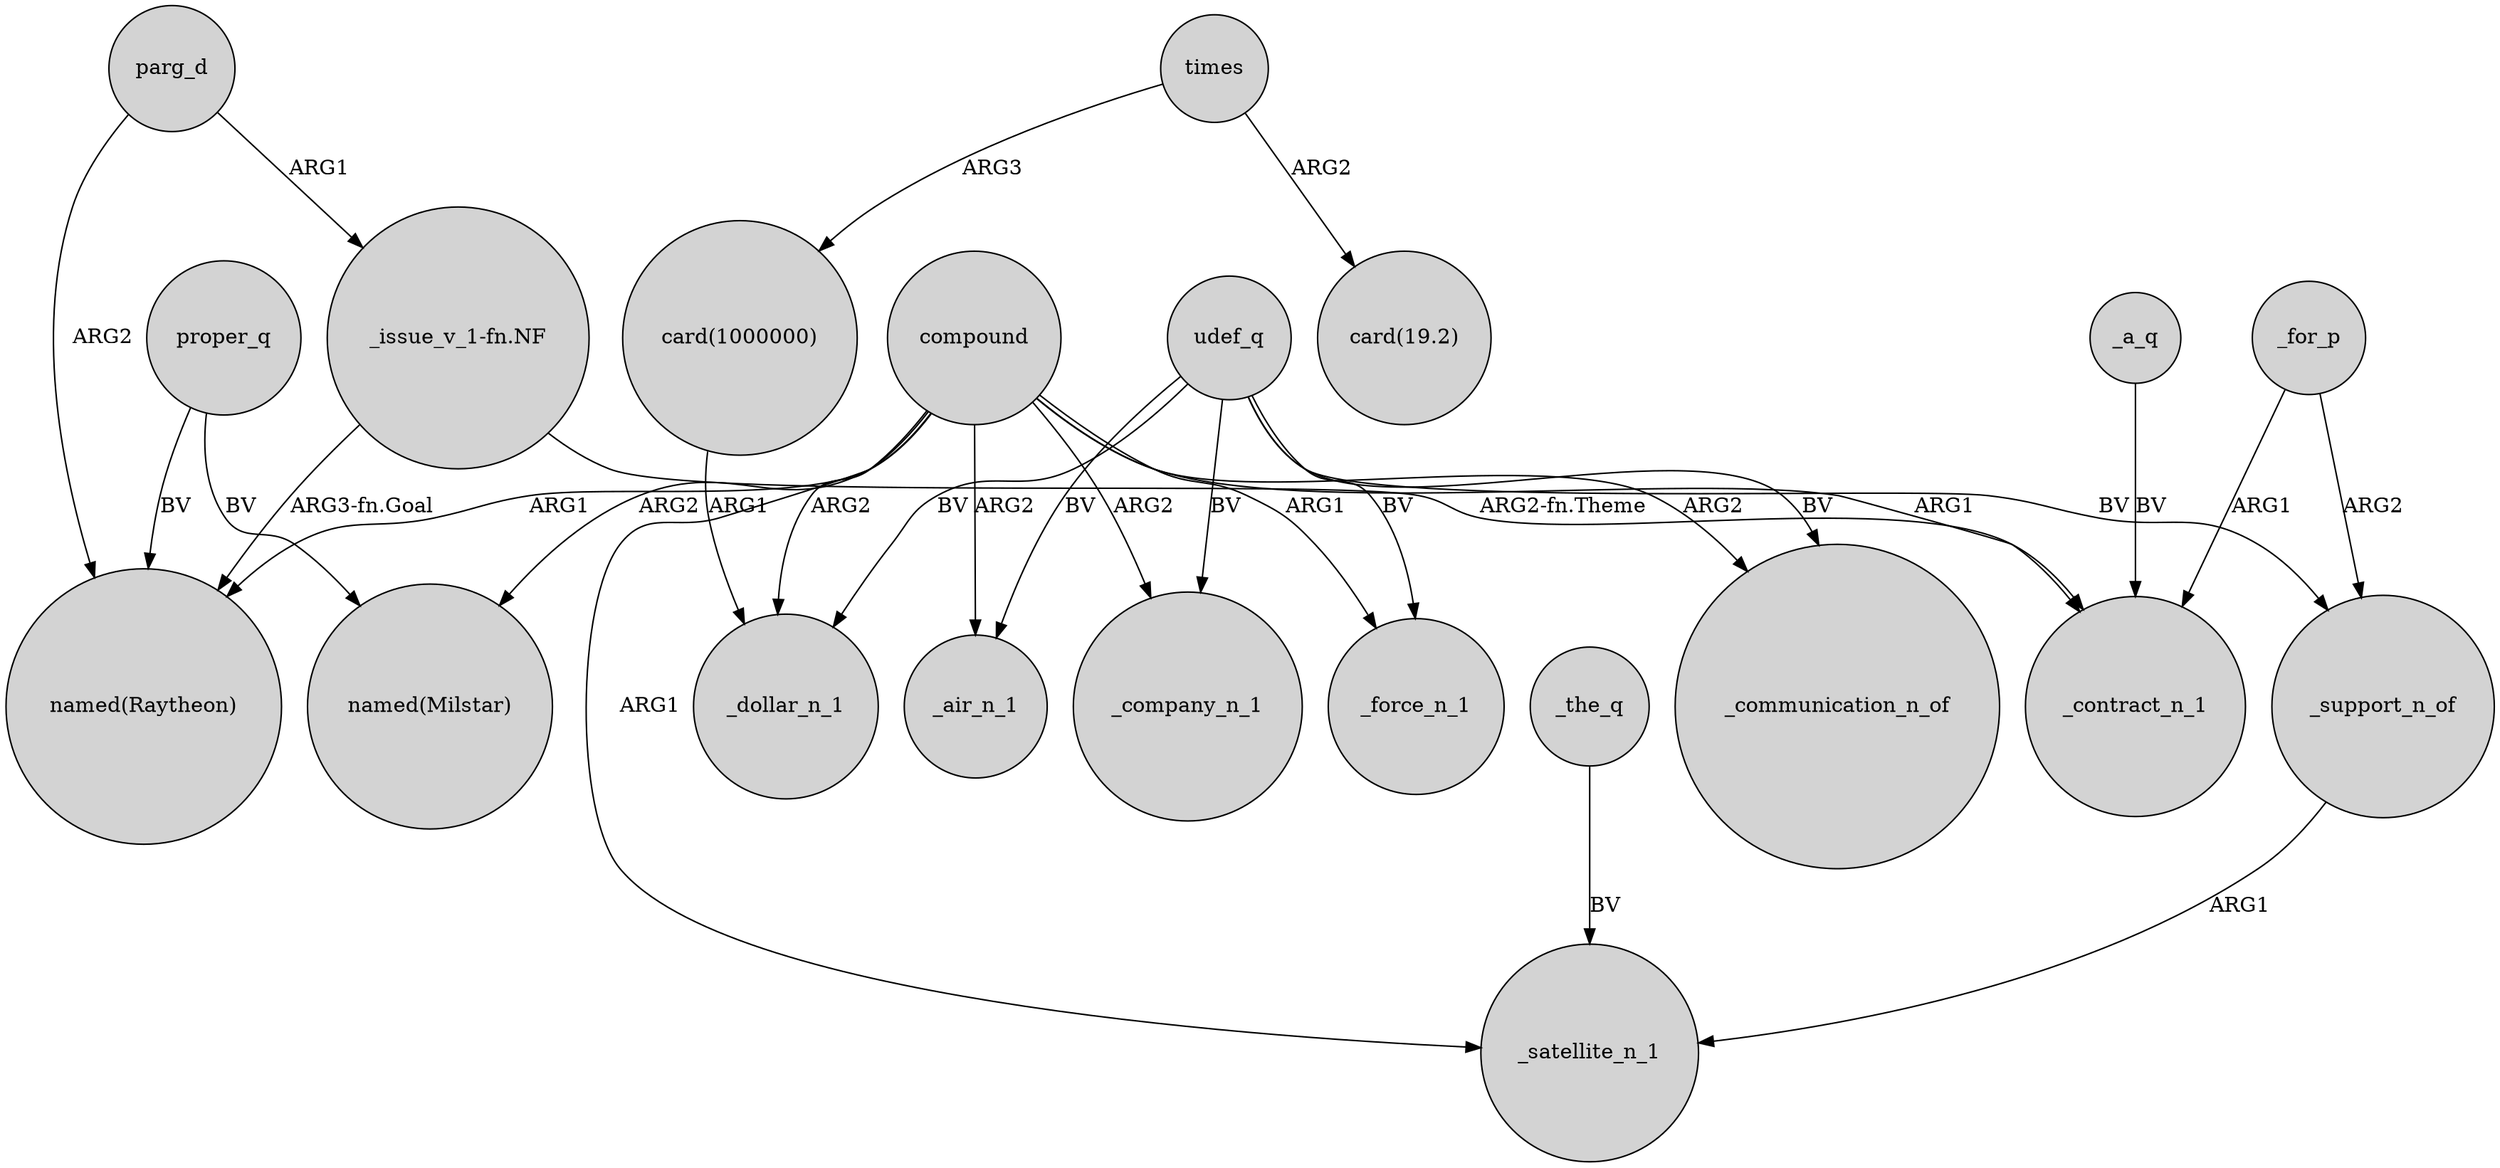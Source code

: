 digraph {
	node [shape=circle style=filled]
	"_issue_v_1-fn.NF" -> "named(Raytheon)" [label="ARG3-fn.Goal"]
	compound -> "named(Milstar)" [label=ARG2]
	"card(1000000)" -> _dollar_n_1 [label=ARG1]
	udef_q -> _air_n_1 [label=BV]
	udef_q -> _force_n_1 [label=BV]
	parg_d -> "named(Raytheon)" [label=ARG2]
	compound -> _force_n_1 [label=ARG1]
	compound -> _company_n_1 [label=ARG2]
	_the_q -> _satellite_n_1 [label=BV]
	times -> "card(19.2)" [label=ARG2]
	compound -> "named(Raytheon)" [label=ARG1]
	compound -> _contract_n_1 [label=ARG1]
	_a_q -> _contract_n_1 [label=BV]
	compound -> _satellite_n_1 [label=ARG1]
	_support_n_of -> _satellite_n_1 [label=ARG1]
	parg_d -> "_issue_v_1-fn.NF" [label=ARG1]
	times -> "card(1000000)" [label=ARG3]
	udef_q -> _communication_n_of [label=BV]
	_for_p -> _support_n_of [label=ARG2]
	compound -> _air_n_1 [label=ARG2]
	udef_q -> _support_n_of [label=BV]
	"_issue_v_1-fn.NF" -> _contract_n_1 [label="ARG2-fn.Theme"]
	compound -> _communication_n_of [label=ARG2]
	proper_q -> "named(Raytheon)" [label=BV]
	compound -> _dollar_n_1 [label=ARG2]
	_for_p -> _contract_n_1 [label=ARG1]
	udef_q -> _company_n_1 [label=BV]
	proper_q -> "named(Milstar)" [label=BV]
	udef_q -> _dollar_n_1 [label=BV]
}
